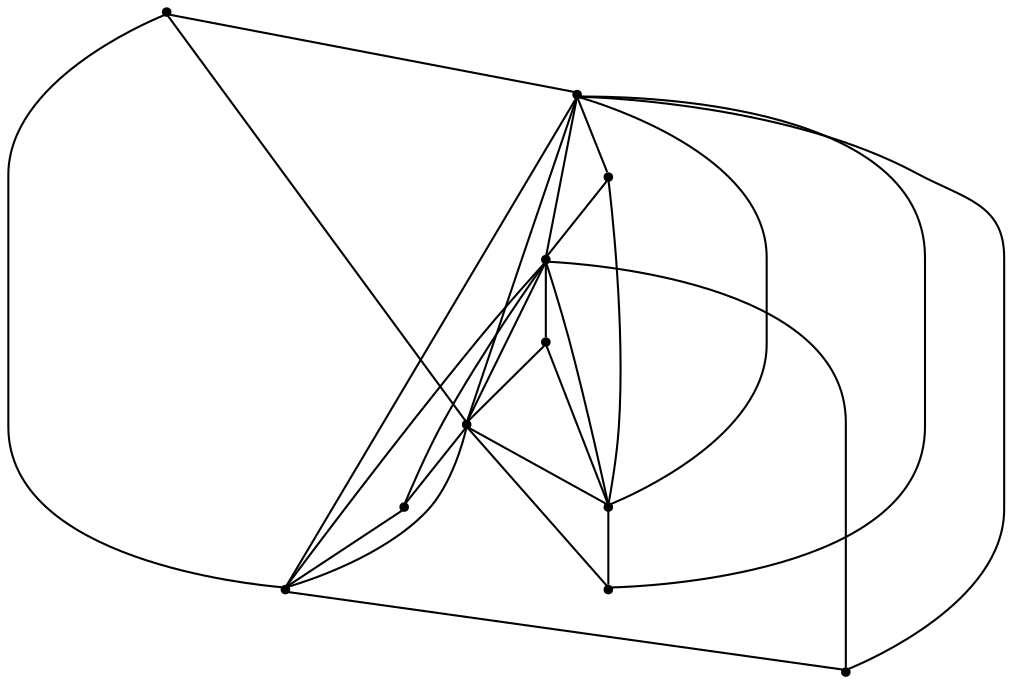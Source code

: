 graph {
  node [shape=point,comment="{\"directed\":false,\"doi\":\"10.1007/978-3-540-31843-9_27\",\"figure\":\"3 (1)\"}"]

  v0 [pos="788.1466001998547,364.045458128958"]
  v1 [pos="504.59386809593025,553.0454924612334"]
  v2 [pos="552.1026957667152,470.5454797455758"]
  v3 [pos="504.59386809593025,458.5454594005238"]
  v4 [pos="552.1026957667151,541.2954619436553"]
  v5 [pos="504.59386809593025,399.5454441417347"]
  v6 [pos="457.58512104832846,470.5454797455758"]
  v7 [pos="504.59386809593025,647.5454619436553"]
  v8 [pos="221.04112009447675,364.045458128958"]
  v9 [pos="457.5851210483285,541.2954619436553"]
  v10 [pos="504.59386809593025,742.045495004365"]

  v0 -- v1 [id="-1",pos="788.1466001998547,364.045458128958 504.59386809593025,553.0454924612334 504.59386809593025,553.0454924612334 504.59386809593025,553.0454924612334"]
  v8 -- v3 [id="-2",pos="221.04112009447675,364.045458128958 504.59386809593025,458.5454594005238 504.59386809593025,458.5454594005238 504.59386809593025,458.5454594005238"]
  v8 -- v9 [id="-3",pos="221.04112009447675,364.045458128958 457.5851210483285,541.2954619436553 457.5851210483285,541.2954619436553 457.5851210483285,541.2954619436553"]
  v8 -- v5 [id="-4",pos="221.04112009447675,364.045458128958 504.59386809593025,399.5454441417347 504.59386809593025,399.5454441417347 504.59386809593025,399.5454441417347"]
  v8 -- v0 [id="-5",pos="221.04112009447675,364.045458128958 788.1466001998547,364.045458128958 788.1466001998547,364.045458128958 788.1466001998547,364.045458128958"]
  v8 -- v1 [id="-6",pos="221.04112009447675,364.045458128958 504.59386809593025,553.0454924612334 504.59386809593025,553.0454924612334 504.59386809593025,553.0454924612334"]
  v9 -- v7 [id="-7",pos="457.5851210483285,541.2954619436553 504.59386809593025,647.5454619436553 504.59386809593025,647.5454619436553 504.59386809593025,647.5454619436553"]
  v9 -- v1 [id="-8",pos="457.5851210483285,541.2954619436553 504.59386809593025,553.0454924612334 504.59386809593025,553.0454924612334 504.59386809593025,553.0454924612334"]
  v6 -- v8 [id="-10",pos="457.58512104832846,470.5454797455758 221.04112009447675,364.045458128958 221.04112009447675,364.045458128958 221.04112009447675,364.045458128958"]
  v10 -- v8 [id="-12",pos="504.59386809593025,742.045495004365 221.04112009447675,364.045458128958 221.04112009447675,364.045458128958 221.04112009447675,364.045458128958"]
  v10 -- v7 [id="-13",pos="504.59386809593025,742.045495004365 504.59386809593025,647.5454619436553 504.59386809593025,647.5454619436553 504.59386809593025,647.5454619436553"]
  v10 -- v0 [id="-14",pos="504.59386809593025,742.045495004365 788.1466001998547,364.045458128958 788.1466001998547,364.045458128958 788.1466001998547,364.045458128958"]
  v7 -- v0 [id="-16",pos="504.59386809593025,647.5454619436553 788.1466001998547,364.045458128958 788.1466001998547,364.045458128958 788.1466001998547,364.045458128958"]
  v7 -- v4 [id="-18",pos="504.59386809593025,647.5454619436553 552.1026957667151,541.2954619436553 552.1026957667151,541.2954619436553 552.1026957667151,541.2954619436553"]
  v7 -- v8 [id="-19",pos="504.59386809593025,647.5454619436553 221.04112009447675,364.045458128958 221.04112009447675,364.045458128958 221.04112009447675,364.045458128958"]
  v7 -- v1 [id="-20",pos="504.59386809593025,647.5454619436553 504.72305141715117,576.7830819794626 504.72305141715117,576.7830819794626 504.72305141715117,576.7830819794626 504.59386809593025,553.0454924612334 504.59386809593025,553.0454924612334 504.59386809593025,553.0454924612334"]
  v1 -- v6 [id="-21",pos="504.59386809593025,553.0454924612334 457.58512104832846,470.5454797455758 457.58512104832846,470.5454797455758 457.58512104832846,470.5454797455758"]
  v1 -- v4 [id="-22",pos="504.59386809593025,553.0454924612334 552.1026957667151,541.2954619436553 552.1026957667151,541.2954619436553 552.1026957667151,541.2954619436553"]
  v3 -- v6 [id="-23",pos="504.59386809593025,458.5454594005238 457.58512104832846,470.5454797455758 457.58512104832846,470.5454797455758 457.58512104832846,470.5454797455758"]
  v3 -- v1 [id="-25",pos="504.59386809593025,458.5454594005238 504.59386809593025,553.0454924612334 504.59386809593025,553.0454924612334 504.59386809593025,553.0454924612334"]
  v3 -- v5 [id="-27",pos="504.59386809593025,458.5454594005238 504.59386809593025,399.5454441417347 504.59386809593025,399.5454441417347 504.59386809593025,399.5454441417347"]
  v5 -- v0 [id="-28",pos="504.59386809593025,399.5454441417347 788.1466001998547,364.045458128958 788.1466001998547,364.045458128958 788.1466001998547,364.045458128958"]
  v4 -- v0 [id="-29",pos="552.1026957667151,541.2954619436553 788.1466001998547,364.045458128958 788.1466001998547,364.045458128958 788.1466001998547,364.045458128958"]
  v2 -- v3 [id="-31",pos="552.1026957667152,470.5454797455758 504.59386809593025,458.5454594005238 504.59386809593025,458.5454594005238 504.59386809593025,458.5454594005238"]
  v2 -- v1 [id="-33",pos="552.1026957667152,470.5454797455758 504.59386809593025,553.0454924612334 504.59386809593025,553.0454924612334 504.59386809593025,553.0454924612334"]
  v0 -- v2 [id="-34",pos="788.1466001998547,364.045458128958 552.1026957667152,470.5454797455758 552.1026957667152,470.5454797455758 552.1026957667152,470.5454797455758"]
  v0 -- v3 [id="-35",pos="788.1466001998547,364.045458128958 504.59386809593025,458.5454594005238 504.59386809593025,458.5454594005238 504.59386809593025,458.5454594005238"]
}
